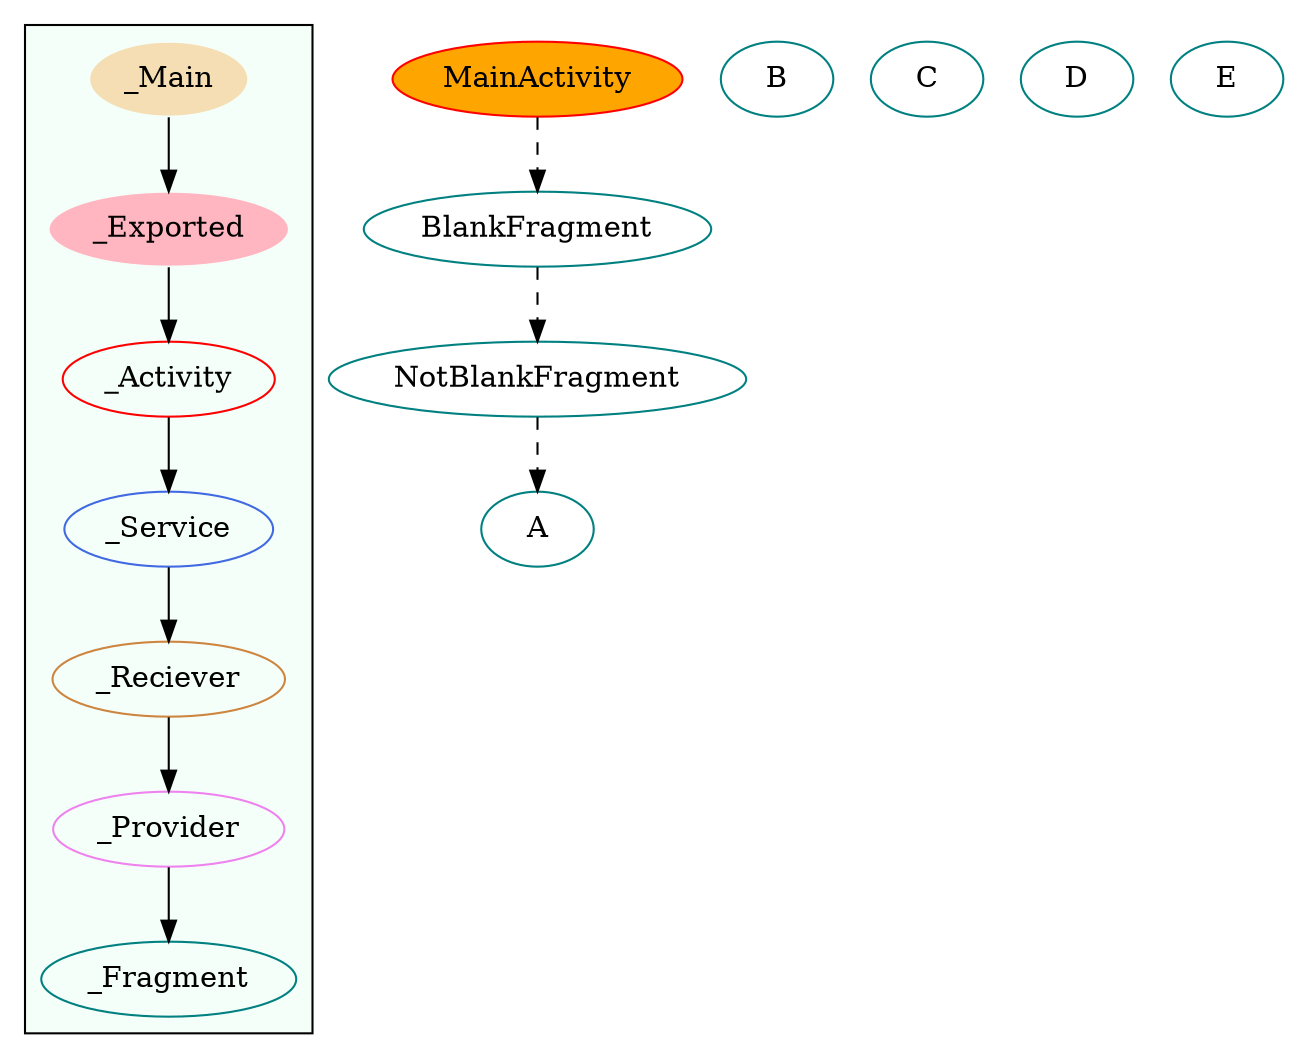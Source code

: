digraph G {
subgraph cluster_legend{ 
bgcolor=mintcream;
_Activity[color = red];
_Service[color = royalblue];
_Provider[color = violet];
_Reciever[color = peru];
_Fragment[color = teal];
_Main[style=filled, fillcolor=wheat, color = mintcream];
_Exported[style=filled, fillcolor=lightpink, color = mintcream];
_Main -> _Exported -> _Activity -> _Service -> _Reciever -> _Provider -> _Fragment; 
}
MainActivity[style=filled, fillcolor=orange, color = red];
BlankFragment[color = teal];
NotBlankFragment[color = teal];
B[color = teal];
C[color = teal];
D[color = teal];
E[color = teal];
A[color = teal];
BlankFragment->NotBlankFragment[style = dashed];
MainActivity->BlankFragment[style = dashed];
NotBlankFragment->A[style = dashed];
}
